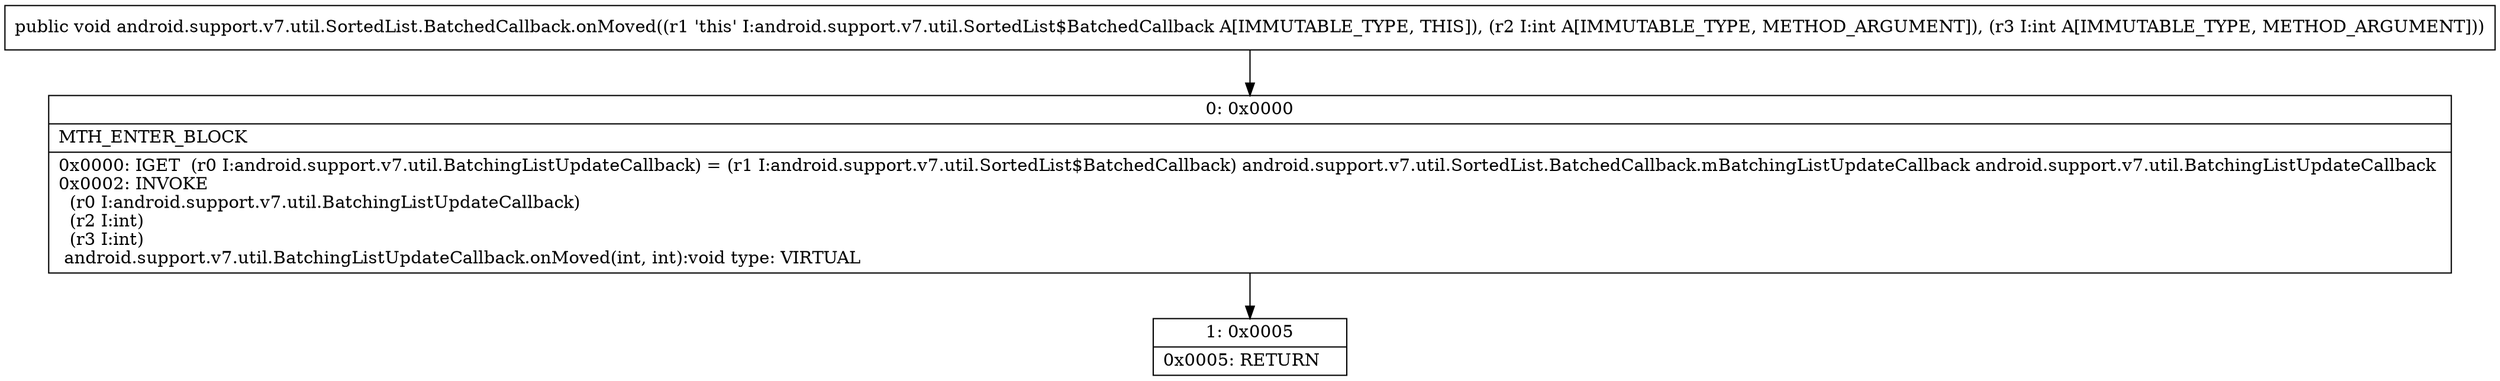 digraph "CFG forandroid.support.v7.util.SortedList.BatchedCallback.onMoved(II)V" {
Node_0 [shape=record,label="{0\:\ 0x0000|MTH_ENTER_BLOCK\l|0x0000: IGET  (r0 I:android.support.v7.util.BatchingListUpdateCallback) = (r1 I:android.support.v7.util.SortedList$BatchedCallback) android.support.v7.util.SortedList.BatchedCallback.mBatchingListUpdateCallback android.support.v7.util.BatchingListUpdateCallback \l0x0002: INVOKE  \l  (r0 I:android.support.v7.util.BatchingListUpdateCallback)\l  (r2 I:int)\l  (r3 I:int)\l android.support.v7.util.BatchingListUpdateCallback.onMoved(int, int):void type: VIRTUAL \l}"];
Node_1 [shape=record,label="{1\:\ 0x0005|0x0005: RETURN   \l}"];
MethodNode[shape=record,label="{public void android.support.v7.util.SortedList.BatchedCallback.onMoved((r1 'this' I:android.support.v7.util.SortedList$BatchedCallback A[IMMUTABLE_TYPE, THIS]), (r2 I:int A[IMMUTABLE_TYPE, METHOD_ARGUMENT]), (r3 I:int A[IMMUTABLE_TYPE, METHOD_ARGUMENT])) }"];
MethodNode -> Node_0;
Node_0 -> Node_1;
}

